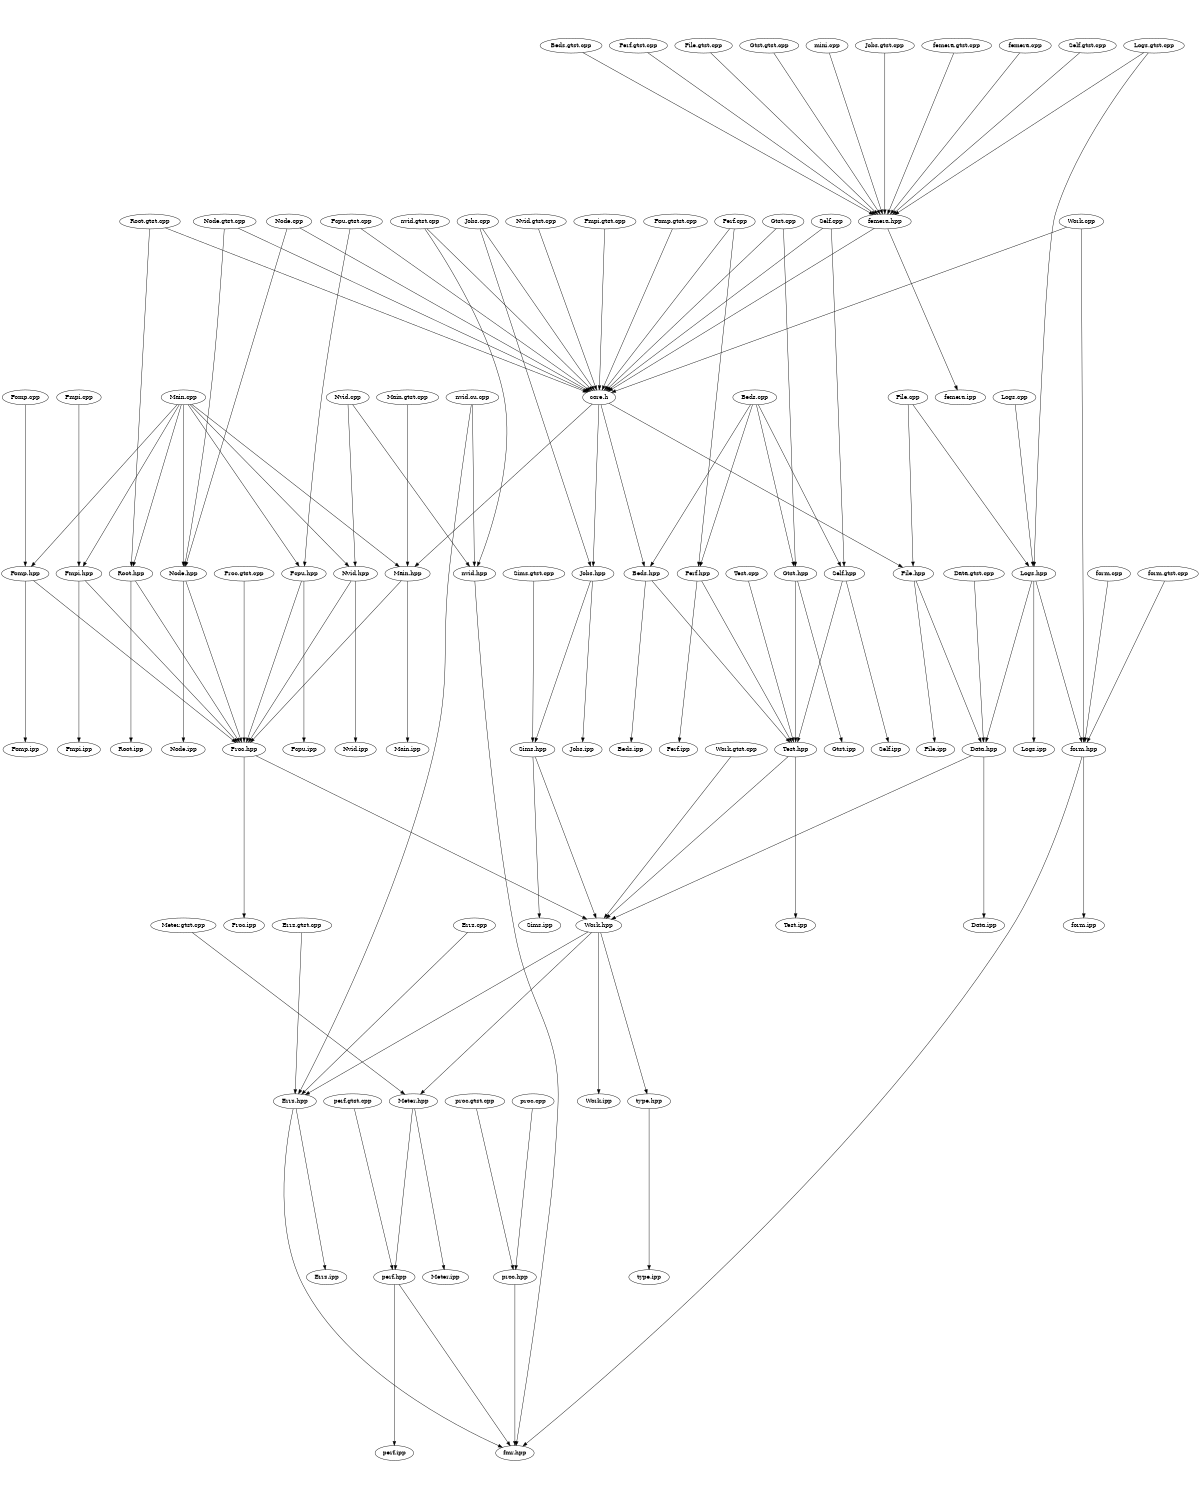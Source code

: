 digraph "source tree" {
    overlap=scale;
    size="8,10";
    ratio="fill";
    fontsize="16";
    fontname="Helvetica";
	clusterrank="local";
	"Perf.cpp" -> "core.h"
	"Gtst.cpp" -> "core.h"
	"Nvid.gtst.cpp" -> "core.h"
	"Meter.hpp" -> "perf.hpp"
	"nvid.gtst.cpp" -> "core.h"
	"Main.cpp" -> "Fomp.hpp"
	"Fmpi.gtst.cpp" -> "core.h"
	"Sims.hpp" -> "Work.hpp"
	"proc.gtst.cpp" -> "proc.hpp"
	"Errs.cpp" -> "Errs.hpp"
	"femera.cpp" -> "femera.hpp"
	"Work.hpp" -> "Errs.hpp"
	"Fmpi.hpp" -> "Fmpi.ipp"
	"Sims.hpp" -> "Sims.ipp"
	"Jobs.hpp" -> "Jobs.ipp"
	"Nvid.hpp" -> "Nvid.ipp"
	"Fomp.cpp" -> "Fomp.hpp"
	"Logs.cpp" -> "Logs.hpp"
	"nvid.cu.cpp" -> "nvid.hpp"
	"Self.gtst.cpp" -> "femera.hpp"
	"proc.hpp" -> "fmr.hpp"
	"Nvid.hpp" -> "Proc.hpp"
	"Root.hpp" -> "Proc.hpp"
	"Main.cpp" -> "Node.hpp"
	"Main.cpp" -> "Main.hpp"
	"Proc.hpp" -> "Proc.ipp"
	"Perf.hpp" -> "Perf.ipp"
	"Perf.hpp" -> "Test.hpp"
	"Beds.cpp" -> "Gtst.hpp"
	"Node.cpp" -> "Node.hpp"
	"Main.cpp" -> "Fmpi.hpp"
	"core.h" -> "Main.hpp"
	"Main.cpp" -> "Fcpu.hpp"
	"Work.cpp" -> "core.h"
	"nvid.hpp" -> "fmr.hpp"
	"perf.hpp" -> "fmr.hpp"
	"Beds.cpp" -> "Perf.hpp"
	"Data.hpp" -> "Data.ipp"
	"Proc.gtst.cpp" -> "Proc.hpp"
	"Beds.cpp" -> "Self.hpp"
	"Work.hpp" -> "Work.ipp"
	"Fmpi.hpp" -> "Proc.hpp"
	"Test.hpp" -> "Work.hpp"
	"Nvid.cpp" -> "nvid.hpp"
	"Node.hpp" -> "Node.ipp"
	"form.hpp" -> "form.ipp"
	"Gtst.cpp" -> "Gtst.hpp"
	"femera.hpp" -> "femera.ipp"
	"Work.hpp" -> "type.hpp"
	"Root.gtst.cpp" -> "Root.hpp"
	"Main.gtst.cpp" -> "Main.hpp"
	"Fcpu.hpp" -> "Proc.hpp"
	"Work.gtst.cpp" -> "Work.hpp"
	"Node.gtst.cpp" -> "Node.hpp"
	"Fomp.hpp" -> "Proc.hpp"
	"File.hpp" -> "File.ipp"
	"Self.cpp" -> "core.h"
	"Logs.gtst.cpp" -> "Logs.hpp"
	"Main.cpp" -> "Nvid.hpp"
	"Meter.hpp" -> "Meter.ipp"
	"Beds.gtst.cpp" -> "femera.hpp"
	"core.h" -> "File.hpp"
	"Fomp.hpp" -> "Fomp.ipp"
	"Logs.hpp" -> "Data.hpp"
	"Gtst.hpp" -> "Gtst.ipp"
	"nvid.gtst.cpp" -> "nvid.hpp"
	"Sims.gtst.cpp" -> "Sims.hpp"
	"Fomp.gtst.cpp" -> "core.h"
	"type.hpp" -> "type.ipp"
	"Perf.cpp" -> "Perf.hpp"
	"form.cpp" -> "form.hpp"
	"File.cpp" -> "File.hpp"
	"Self.hpp" -> "Test.hpp"
	"perf.hpp" -> "perf.ipp"
	"proc.cpp" -> "proc.hpp"
	"Self.hpp" -> "Self.ipp"
	"Node.cpp" -> "core.h"
	"Fmpi.cpp" -> "Fmpi.hpp"
	"File.cpp" -> "Logs.hpp"
	"core.h" -> "Beds.hpp"
	"Errs.hpp" -> "fmr.hpp"
	"Fcpu.hpp" -> "Fcpu.ipp"
	"Perf.gtst.cpp" -> "femera.hpp"
	"perf.gtst.cpp" -> "perf.hpp"
	"core.h" -> "Jobs.hpp"
	"Root.hpp" -> "Root.ipp"
	"Errs.hpp" -> "Errs.ipp"
	"Main.hpp" -> "Main.ipp"
	"Node.gtst.cpp" -> "core.h"
	"Root.gtst.cpp" -> "core.h"
	"Test.cpp" -> "Test.hpp"
	"nvid.cu.cpp" -> "Errs.hpp"
	"Beds.cpp" -> "Beds.hpp"
	"Node.hpp" -> "Proc.hpp"
	"Fcpu.gtst.cpp" -> "core.h"
	"Main.cpp" -> "Root.hpp"
	"Jobs.hpp" -> "Sims.hpp"
	"Jobs.cpp" -> "Jobs.hpp"
	"Logs.hpp" -> "Logs.ipp"
	"File.gtst.cpp" -> "femera.hpp"
	"Data.gtst.cpp" -> "Data.hpp"
	"Self.cpp" -> "Self.hpp"
	"File.hpp" -> "Data.hpp"
	"form.gtst.cpp" -> "form.hpp"
	"Gtst.gtst.cpp" -> "femera.hpp"
	"mini.cpp" -> "femera.hpp"
	"Work.cpp" -> "form.hpp"
	"Meter.gtst.cpp" -> "Meter.hpp"
	"Beds.hpp" -> "Test.hpp"
	"Proc.hpp" -> "Work.hpp"
	"form.hpp" -> "fmr.hpp"
	"Jobs.gtst.cpp" -> "femera.hpp"
	"Gtst.hpp" -> "Test.hpp"
	"Logs.gtst.cpp" -> "femera.hpp"
	"Data.hpp" -> "Work.hpp"
	"Fcpu.gtst.cpp" -> "Fcpu.hpp"
	"Nvid.cpp" -> "Nvid.hpp"
	"Beds.hpp" -> "Beds.ipp"
	"femera.hpp" -> "core.h"
	"Jobs.cpp" -> "core.h"
	"Work.hpp" -> "Meter.hpp"
	"Errs.gtst.cpp" -> "Errs.hpp"
	"Logs.hpp" -> "form.hpp"
	"femera.gtst.cpp" -> "femera.hpp"
	"Main.hpp" -> "Proc.hpp"
	"Test.hpp" -> "Test.ipp"
}
